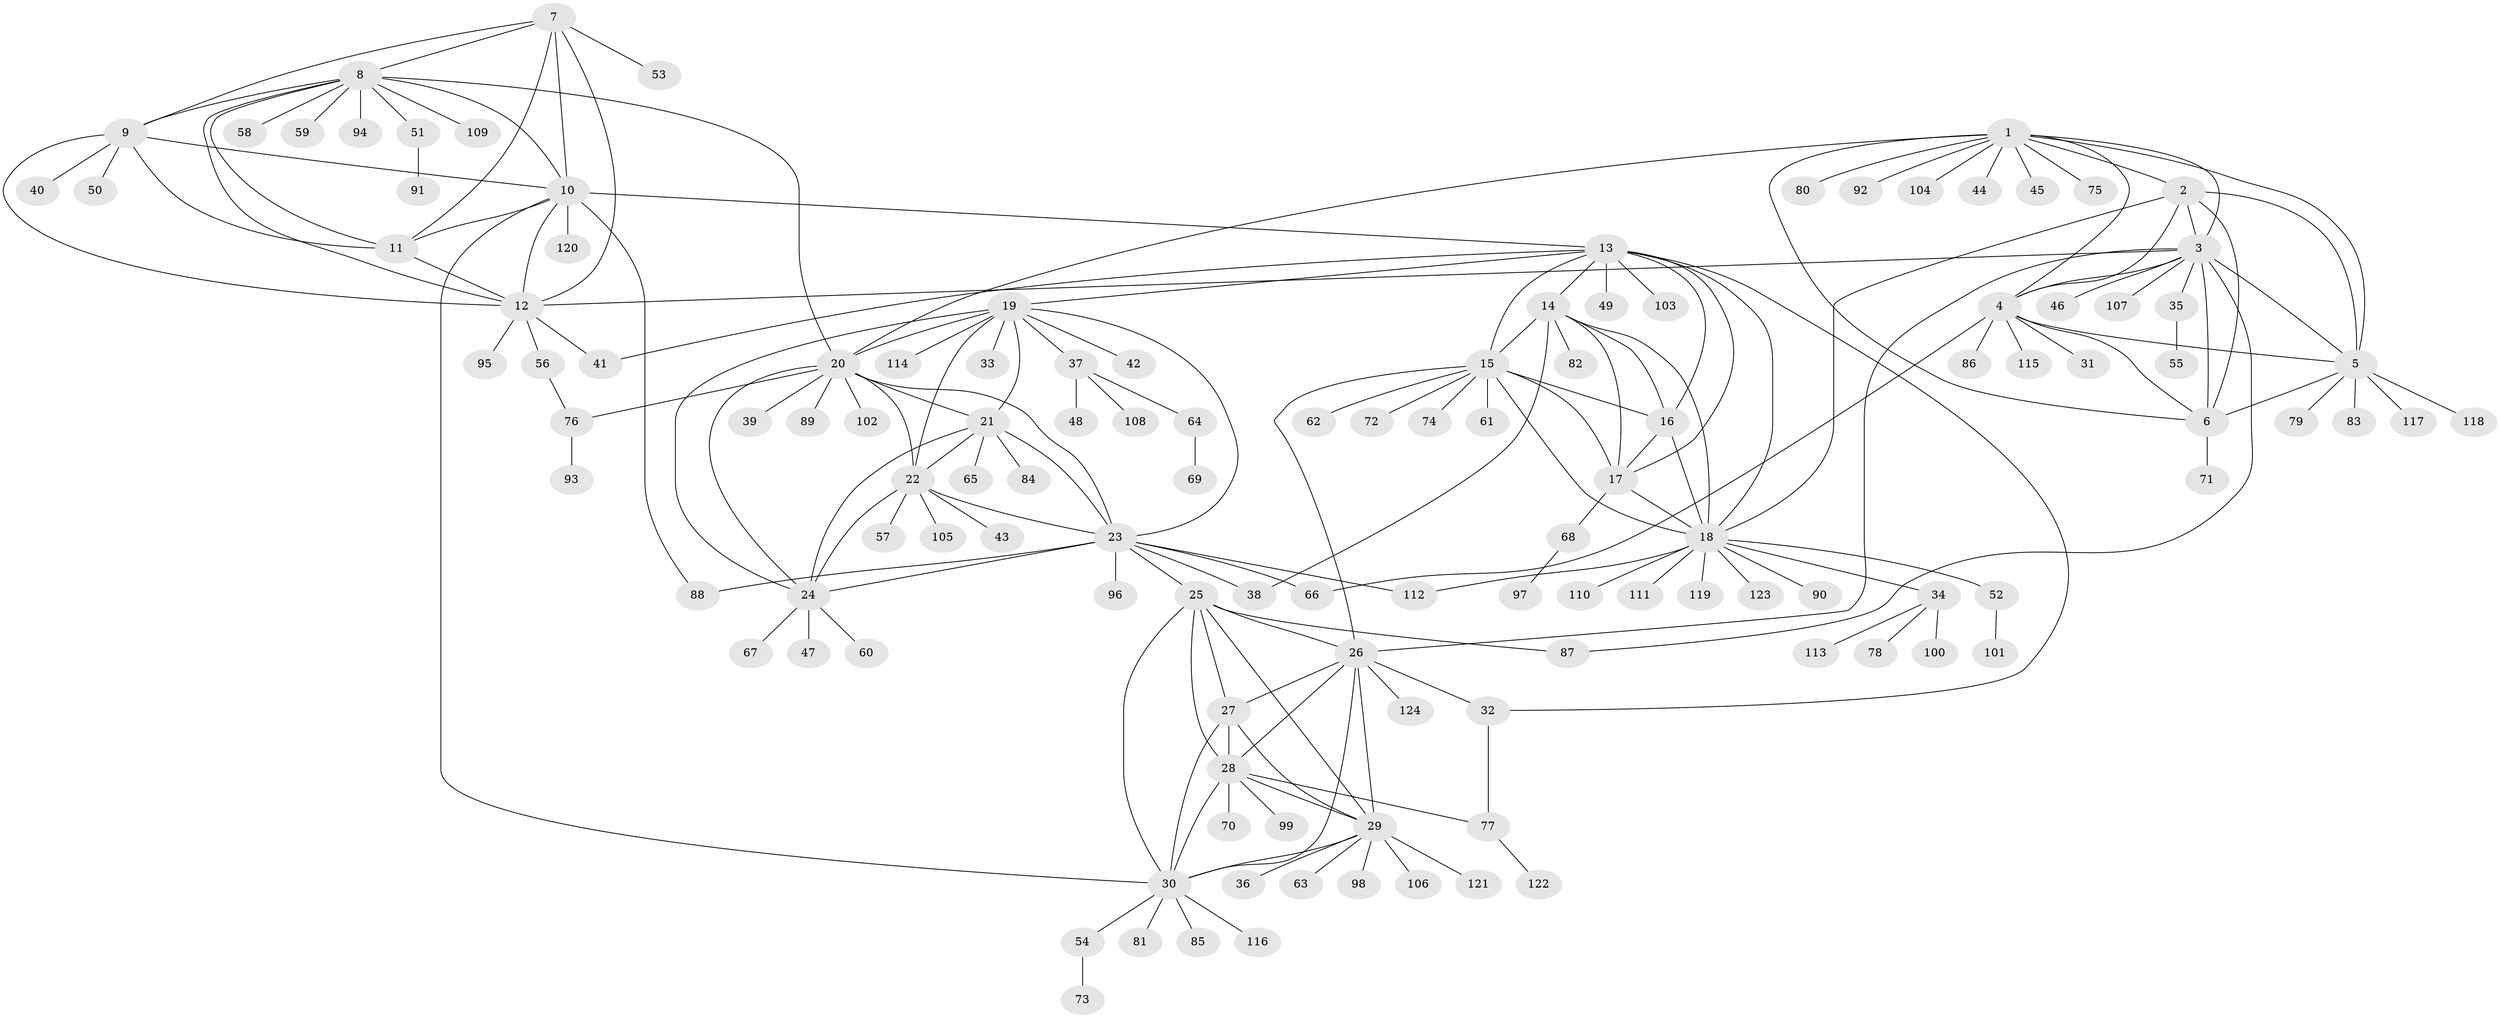 // Generated by graph-tools (version 1.1) at 2025/11/02/27/25 16:11:33]
// undirected, 124 vertices, 188 edges
graph export_dot {
graph [start="1"]
  node [color=gray90,style=filled];
  1;
  2;
  3;
  4;
  5;
  6;
  7;
  8;
  9;
  10;
  11;
  12;
  13;
  14;
  15;
  16;
  17;
  18;
  19;
  20;
  21;
  22;
  23;
  24;
  25;
  26;
  27;
  28;
  29;
  30;
  31;
  32;
  33;
  34;
  35;
  36;
  37;
  38;
  39;
  40;
  41;
  42;
  43;
  44;
  45;
  46;
  47;
  48;
  49;
  50;
  51;
  52;
  53;
  54;
  55;
  56;
  57;
  58;
  59;
  60;
  61;
  62;
  63;
  64;
  65;
  66;
  67;
  68;
  69;
  70;
  71;
  72;
  73;
  74;
  75;
  76;
  77;
  78;
  79;
  80;
  81;
  82;
  83;
  84;
  85;
  86;
  87;
  88;
  89;
  90;
  91;
  92;
  93;
  94;
  95;
  96;
  97;
  98;
  99;
  100;
  101;
  102;
  103;
  104;
  105;
  106;
  107;
  108;
  109;
  110;
  111;
  112;
  113;
  114;
  115;
  116;
  117;
  118;
  119;
  120;
  121;
  122;
  123;
  124;
  1 -- 2;
  1 -- 3;
  1 -- 4;
  1 -- 5;
  1 -- 6;
  1 -- 20;
  1 -- 44;
  1 -- 45;
  1 -- 75;
  1 -- 80;
  1 -- 92;
  1 -- 104;
  2 -- 3;
  2 -- 4;
  2 -- 5;
  2 -- 6;
  2 -- 18;
  3 -- 4;
  3 -- 5;
  3 -- 6;
  3 -- 12;
  3 -- 26;
  3 -- 35;
  3 -- 46;
  3 -- 87;
  3 -- 107;
  4 -- 5;
  4 -- 6;
  4 -- 31;
  4 -- 66;
  4 -- 86;
  4 -- 115;
  5 -- 6;
  5 -- 79;
  5 -- 83;
  5 -- 117;
  5 -- 118;
  6 -- 71;
  7 -- 8;
  7 -- 9;
  7 -- 10;
  7 -- 11;
  7 -- 12;
  7 -- 53;
  8 -- 9;
  8 -- 10;
  8 -- 11;
  8 -- 12;
  8 -- 20;
  8 -- 51;
  8 -- 58;
  8 -- 59;
  8 -- 94;
  8 -- 109;
  9 -- 10;
  9 -- 11;
  9 -- 12;
  9 -- 40;
  9 -- 50;
  10 -- 11;
  10 -- 12;
  10 -- 13;
  10 -- 30;
  10 -- 88;
  10 -- 120;
  11 -- 12;
  12 -- 41;
  12 -- 56;
  12 -- 95;
  13 -- 14;
  13 -- 15;
  13 -- 16;
  13 -- 17;
  13 -- 18;
  13 -- 19;
  13 -- 32;
  13 -- 41;
  13 -- 49;
  13 -- 103;
  14 -- 15;
  14 -- 16;
  14 -- 17;
  14 -- 18;
  14 -- 38;
  14 -- 82;
  15 -- 16;
  15 -- 17;
  15 -- 18;
  15 -- 26;
  15 -- 61;
  15 -- 62;
  15 -- 72;
  15 -- 74;
  16 -- 17;
  16 -- 18;
  17 -- 18;
  17 -- 68;
  18 -- 34;
  18 -- 52;
  18 -- 90;
  18 -- 110;
  18 -- 111;
  18 -- 112;
  18 -- 119;
  18 -- 123;
  19 -- 20;
  19 -- 21;
  19 -- 22;
  19 -- 23;
  19 -- 24;
  19 -- 33;
  19 -- 37;
  19 -- 42;
  19 -- 114;
  20 -- 21;
  20 -- 22;
  20 -- 23;
  20 -- 24;
  20 -- 39;
  20 -- 76;
  20 -- 89;
  20 -- 102;
  21 -- 22;
  21 -- 23;
  21 -- 24;
  21 -- 65;
  21 -- 84;
  22 -- 23;
  22 -- 24;
  22 -- 43;
  22 -- 57;
  22 -- 105;
  23 -- 24;
  23 -- 25;
  23 -- 38;
  23 -- 66;
  23 -- 88;
  23 -- 96;
  23 -- 112;
  24 -- 47;
  24 -- 60;
  24 -- 67;
  25 -- 26;
  25 -- 27;
  25 -- 28;
  25 -- 29;
  25 -- 30;
  25 -- 87;
  26 -- 27;
  26 -- 28;
  26 -- 29;
  26 -- 30;
  26 -- 32;
  26 -- 124;
  27 -- 28;
  27 -- 29;
  27 -- 30;
  28 -- 29;
  28 -- 30;
  28 -- 70;
  28 -- 77;
  28 -- 99;
  29 -- 30;
  29 -- 36;
  29 -- 63;
  29 -- 98;
  29 -- 106;
  29 -- 121;
  30 -- 54;
  30 -- 81;
  30 -- 85;
  30 -- 116;
  32 -- 77;
  34 -- 78;
  34 -- 100;
  34 -- 113;
  35 -- 55;
  37 -- 48;
  37 -- 64;
  37 -- 108;
  51 -- 91;
  52 -- 101;
  54 -- 73;
  56 -- 76;
  64 -- 69;
  68 -- 97;
  76 -- 93;
  77 -- 122;
}

